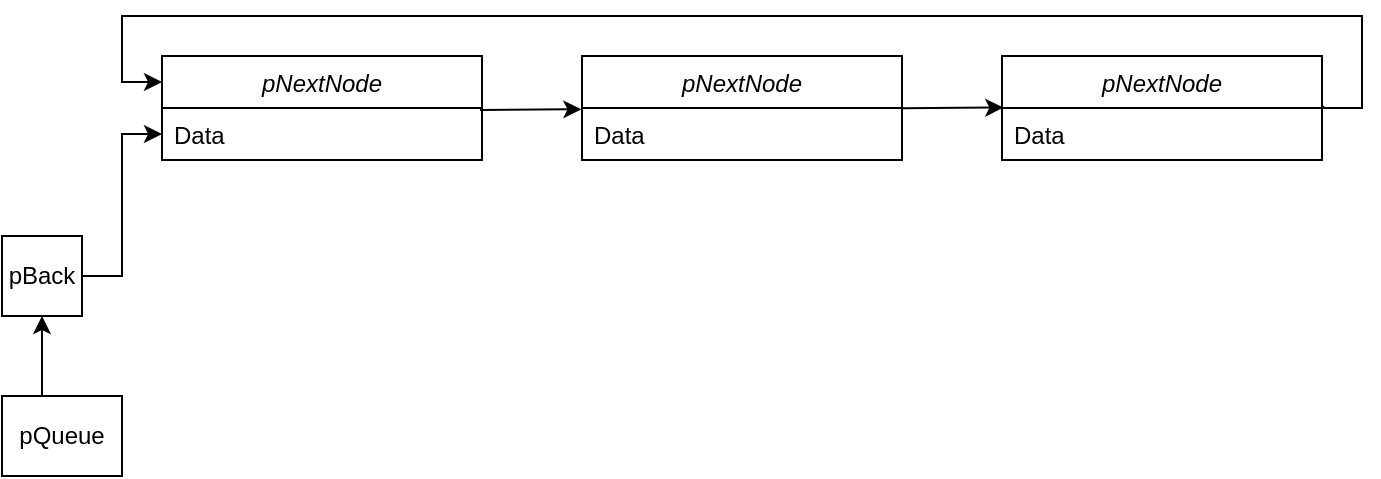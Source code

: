 <mxfile version="20.8.16" type="device"><diagram id="C5RBs43oDa-KdzZeNtuy" name="Page-1"><mxGraphModel dx="777" dy="482" grid="1" gridSize="10" guides="1" tooltips="1" connect="1" arrows="1" fold="1" page="1" pageScale="1" pageWidth="827" pageHeight="1169" math="0" shadow="0"><root><mxCell id="WIyWlLk6GJQsqaUBKTNV-0"/><mxCell id="WIyWlLk6GJQsqaUBKTNV-1" parent="WIyWlLk6GJQsqaUBKTNV-0"/><mxCell id="zkfFHV4jXpPFQw0GAbJ--0" value="pNextNode" style="swimlane;fontStyle=2;align=center;verticalAlign=top;childLayout=stackLayout;horizontal=1;startSize=26;horizontalStack=0;resizeParent=1;resizeLast=0;collapsible=1;marginBottom=0;rounded=0;shadow=0;strokeWidth=1;" parent="WIyWlLk6GJQsqaUBKTNV-1" vertex="1"><mxGeometry x="120" y="230" width="160" height="52" as="geometry"><mxRectangle x="230" y="140" width="160" height="26" as="alternateBounds"/></mxGeometry></mxCell><mxCell id="zkfFHV4jXpPFQw0GAbJ--1" value="Data" style="text;align=left;verticalAlign=top;spacingLeft=4;spacingRight=4;overflow=hidden;rotatable=0;points=[[0,0.5],[1,0.5]];portConstraint=eastwest;" parent="zkfFHV4jXpPFQw0GAbJ--0" vertex="1"><mxGeometry y="26" width="160" height="26" as="geometry"/></mxCell><mxCell id="9iuUqc7qd_l7ksCLFbiI-4" style="edgeStyle=orthogonalEdgeStyle;rounded=0;orthogonalLoop=1;jettySize=auto;html=1;exitX=1;exitY=0.5;exitDx=0;exitDy=0;entryX=0;entryY=0.5;entryDx=0;entryDy=0;" parent="WIyWlLk6GJQsqaUBKTNV-1" source="9iuUqc7qd_l7ksCLFbiI-3" target="zkfFHV4jXpPFQw0GAbJ--1" edge="1"><mxGeometry relative="1" as="geometry"/></mxCell><mxCell id="9iuUqc7qd_l7ksCLFbiI-3" value="pBack" style="rounded=0;whiteSpace=wrap;html=1;" parent="WIyWlLk6GJQsqaUBKTNV-1" vertex="1"><mxGeometry x="40" y="320" width="40" height="40" as="geometry"/></mxCell><mxCell id="8JKEst8arxa36A_OJBJ7-0" value="pNextNode" style="swimlane;fontStyle=2;align=center;verticalAlign=top;childLayout=stackLayout;horizontal=1;startSize=26;horizontalStack=0;resizeParent=1;resizeLast=0;collapsible=1;marginBottom=0;rounded=0;shadow=0;strokeWidth=1;" vertex="1" parent="WIyWlLk6GJQsqaUBKTNV-1"><mxGeometry x="330" y="230" width="160" height="52" as="geometry"><mxRectangle x="230" y="140" width="160" height="26" as="alternateBounds"/></mxGeometry></mxCell><mxCell id="8JKEst8arxa36A_OJBJ7-1" value="Data" style="text;align=left;verticalAlign=top;spacingLeft=4;spacingRight=4;overflow=hidden;rotatable=0;points=[[0,0.5],[1,0.5]];portConstraint=eastwest;" vertex="1" parent="8JKEst8arxa36A_OJBJ7-0"><mxGeometry y="26" width="160" height="26" as="geometry"/></mxCell><mxCell id="8JKEst8arxa36A_OJBJ7-3" value="pNextNode" style="swimlane;fontStyle=2;align=center;verticalAlign=top;childLayout=stackLayout;horizontal=1;startSize=26;horizontalStack=0;resizeParent=1;resizeLast=0;collapsible=1;marginBottom=0;rounded=0;shadow=0;strokeWidth=1;" vertex="1" parent="WIyWlLk6GJQsqaUBKTNV-1"><mxGeometry x="540" y="230" width="160" height="52" as="geometry"><mxRectangle x="230" y="140" width="160" height="26" as="alternateBounds"/></mxGeometry></mxCell><mxCell id="8JKEst8arxa36A_OJBJ7-4" value="Data" style="text;align=left;verticalAlign=top;spacingLeft=4;spacingRight=4;overflow=hidden;rotatable=0;points=[[0,0.5],[1,0.5]];portConstraint=eastwest;" vertex="1" parent="8JKEst8arxa36A_OJBJ7-3"><mxGeometry y="26" width="160" height="26" as="geometry"/></mxCell><mxCell id="8JKEst8arxa36A_OJBJ7-5" style="edgeStyle=orthogonalEdgeStyle;rounded=0;orthogonalLoop=1;jettySize=auto;html=1;exitX=1.004;exitY=-0.044;exitDx=0;exitDy=0;exitPerimeter=0;entryX=0;entryY=0.25;entryDx=0;entryDy=0;" edge="1" parent="WIyWlLk6GJQsqaUBKTNV-1" source="8JKEst8arxa36A_OJBJ7-4" target="zkfFHV4jXpPFQw0GAbJ--0"><mxGeometry relative="1" as="geometry"><mxPoint x="100" y="210" as="targetPoint"/><Array as="points"><mxPoint x="701" y="256"/><mxPoint x="720" y="256"/><mxPoint x="720" y="210"/><mxPoint x="100" y="210"/><mxPoint x="100" y="243"/></Array></mxGeometry></mxCell><mxCell id="8JKEst8arxa36A_OJBJ7-8" value="" style="endArrow=classic;html=1;rounded=0;entryX=-0.002;entryY=0.024;entryDx=0;entryDy=0;entryPerimeter=0;exitX=0.994;exitY=0.038;exitDx=0;exitDy=0;exitPerimeter=0;" edge="1" parent="WIyWlLk6GJQsqaUBKTNV-1" source="zkfFHV4jXpPFQw0GAbJ--1" target="8JKEst8arxa36A_OJBJ7-1"><mxGeometry width="50" height="50" relative="1" as="geometry"><mxPoint x="240" y="350" as="sourcePoint"/><mxPoint x="290" y="300" as="targetPoint"/></mxGeometry></mxCell><mxCell id="8JKEst8arxa36A_OJBJ7-9" value="" style="endArrow=classic;html=1;rounded=0;entryX=-0.002;entryY=0.024;entryDx=0;entryDy=0;entryPerimeter=0;exitX=0.994;exitY=0.038;exitDx=0;exitDy=0;exitPerimeter=0;" edge="1" parent="WIyWlLk6GJQsqaUBKTNV-1"><mxGeometry width="50" height="50" relative="1" as="geometry"><mxPoint x="490" y="256.128" as="sourcePoint"/><mxPoint x="540.64" y="255.764" as="targetPoint"/></mxGeometry></mxCell><mxCell id="8JKEst8arxa36A_OJBJ7-11" style="edgeStyle=orthogonalEdgeStyle;rounded=0;orthogonalLoop=1;jettySize=auto;html=1;entryX=0.5;entryY=1;entryDx=0;entryDy=0;" edge="1" parent="WIyWlLk6GJQsqaUBKTNV-1" source="8JKEst8arxa36A_OJBJ7-10" target="9iuUqc7qd_l7ksCLFbiI-3"><mxGeometry relative="1" as="geometry"><Array as="points"><mxPoint x="60" y="390"/><mxPoint x="60" y="390"/></Array></mxGeometry></mxCell><mxCell id="8JKEst8arxa36A_OJBJ7-10" value="pQueue" style="rounded=0;whiteSpace=wrap;html=1;" vertex="1" parent="WIyWlLk6GJQsqaUBKTNV-1"><mxGeometry x="40" y="400" width="60" height="40" as="geometry"/></mxCell></root></mxGraphModel></diagram></mxfile>
